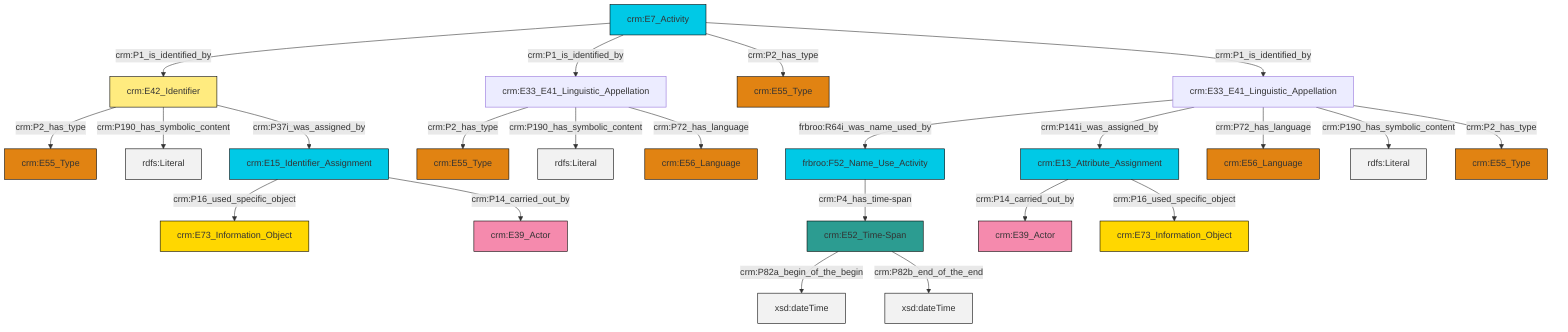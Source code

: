 graph TD
classDef Literal fill:#f2f2f2,stroke:#000000;
classDef CRM_Entity fill:#FFFFFF,stroke:#000000;
classDef Temporal_Entity fill:#00C9E6, stroke:#000000;
classDef Type fill:#E18312, stroke:#000000;
classDef Time-Span fill:#2C9C91, stroke:#000000;
classDef Appellation fill:#FFEB7F, stroke:#000000;
classDef Place fill:#008836, stroke:#000000;
classDef Persistent_Item fill:#B266B2, stroke:#000000;
classDef Conceptual_Object fill:#FFD700, stroke:#000000;
classDef Physical_Thing fill:#D2B48C, stroke:#000000;
classDef Actor fill:#f58aad, stroke:#000000;
classDef PC_Classes fill:#4ce600, stroke:#000000;
classDef Multi fill:#cccccc,stroke:#000000;

2["crm:E33_E41_Linguistic_Appellation"]:::Default -->|crm:P2_has_type| 3["crm:E55_Type"]:::Type
4["crm:E13_Attribute_Assignment"]:::Temporal_Entity -->|crm:P14_carried_out_by| 5["crm:E39_Actor"]:::Actor
7["crm:E33_E41_Linguistic_Appellation"]:::Default -->|frbroo:R64i_was_name_used_by| 8["frbroo:F52_Name_Use_Activity"]:::Temporal_Entity
7["crm:E33_E41_Linguistic_Appellation"]:::Default -->|crm:P141i_was_assigned_by| 4["crm:E13_Attribute_Assignment"]:::Temporal_Entity
7["crm:E33_E41_Linguistic_Appellation"]:::Default -->|crm:P72_has_language| 11["crm:E56_Language"]:::Type
14["crm:E52_Time-Span"]:::Time-Span -->|crm:P82a_begin_of_the_begin| 15[xsd:dateTime]:::Literal
12["crm:E7_Activity"]:::Temporal_Entity -->|crm:P1_is_identified_by| 17["crm:E42_Identifier"]:::Appellation
8["frbroo:F52_Name_Use_Activity"]:::Temporal_Entity -->|crm:P4_has_time-span| 14["crm:E52_Time-Span"]:::Time-Span
17["crm:E42_Identifier"]:::Appellation -->|crm:P2_has_type| 9["crm:E55_Type"]:::Type
14["crm:E52_Time-Span"]:::Time-Span -->|crm:P82b_end_of_the_end| 24[xsd:dateTime]:::Literal
2["crm:E33_E41_Linguistic_Appellation"]:::Default -->|crm:P190_has_symbolic_content| 25[rdfs:Literal]:::Literal
0["crm:E15_Identifier_Assignment"]:::Temporal_Entity -->|crm:P16_used_specific_object| 26["crm:E73_Information_Object"]:::Conceptual_Object
2["crm:E33_E41_Linguistic_Appellation"]:::Default -->|crm:P72_has_language| 27["crm:E56_Language"]:::Type
7["crm:E33_E41_Linguistic_Appellation"]:::Default -->|crm:P190_has_symbolic_content| 28[rdfs:Literal]:::Literal
12["crm:E7_Activity"]:::Temporal_Entity -->|crm:P1_is_identified_by| 2["crm:E33_E41_Linguistic_Appellation"]:::Default
0["crm:E15_Identifier_Assignment"]:::Temporal_Entity -->|crm:P14_carried_out_by| 30["crm:E39_Actor"]:::Actor
17["crm:E42_Identifier"]:::Appellation -->|crm:P190_has_symbolic_content| 31[rdfs:Literal]:::Literal
12["crm:E7_Activity"]:::Temporal_Entity -->|crm:P2_has_type| 20["crm:E55_Type"]:::Type
17["crm:E42_Identifier"]:::Appellation -->|crm:P37i_was_assigned_by| 0["crm:E15_Identifier_Assignment"]:::Temporal_Entity
4["crm:E13_Attribute_Assignment"]:::Temporal_Entity -->|crm:P16_used_specific_object| 22["crm:E73_Information_Object"]:::Conceptual_Object
7["crm:E33_E41_Linguistic_Appellation"]:::Default -->|crm:P2_has_type| 34["crm:E55_Type"]:::Type
12["crm:E7_Activity"]:::Temporal_Entity -->|crm:P1_is_identified_by| 7["crm:E33_E41_Linguistic_Appellation"]:::Default